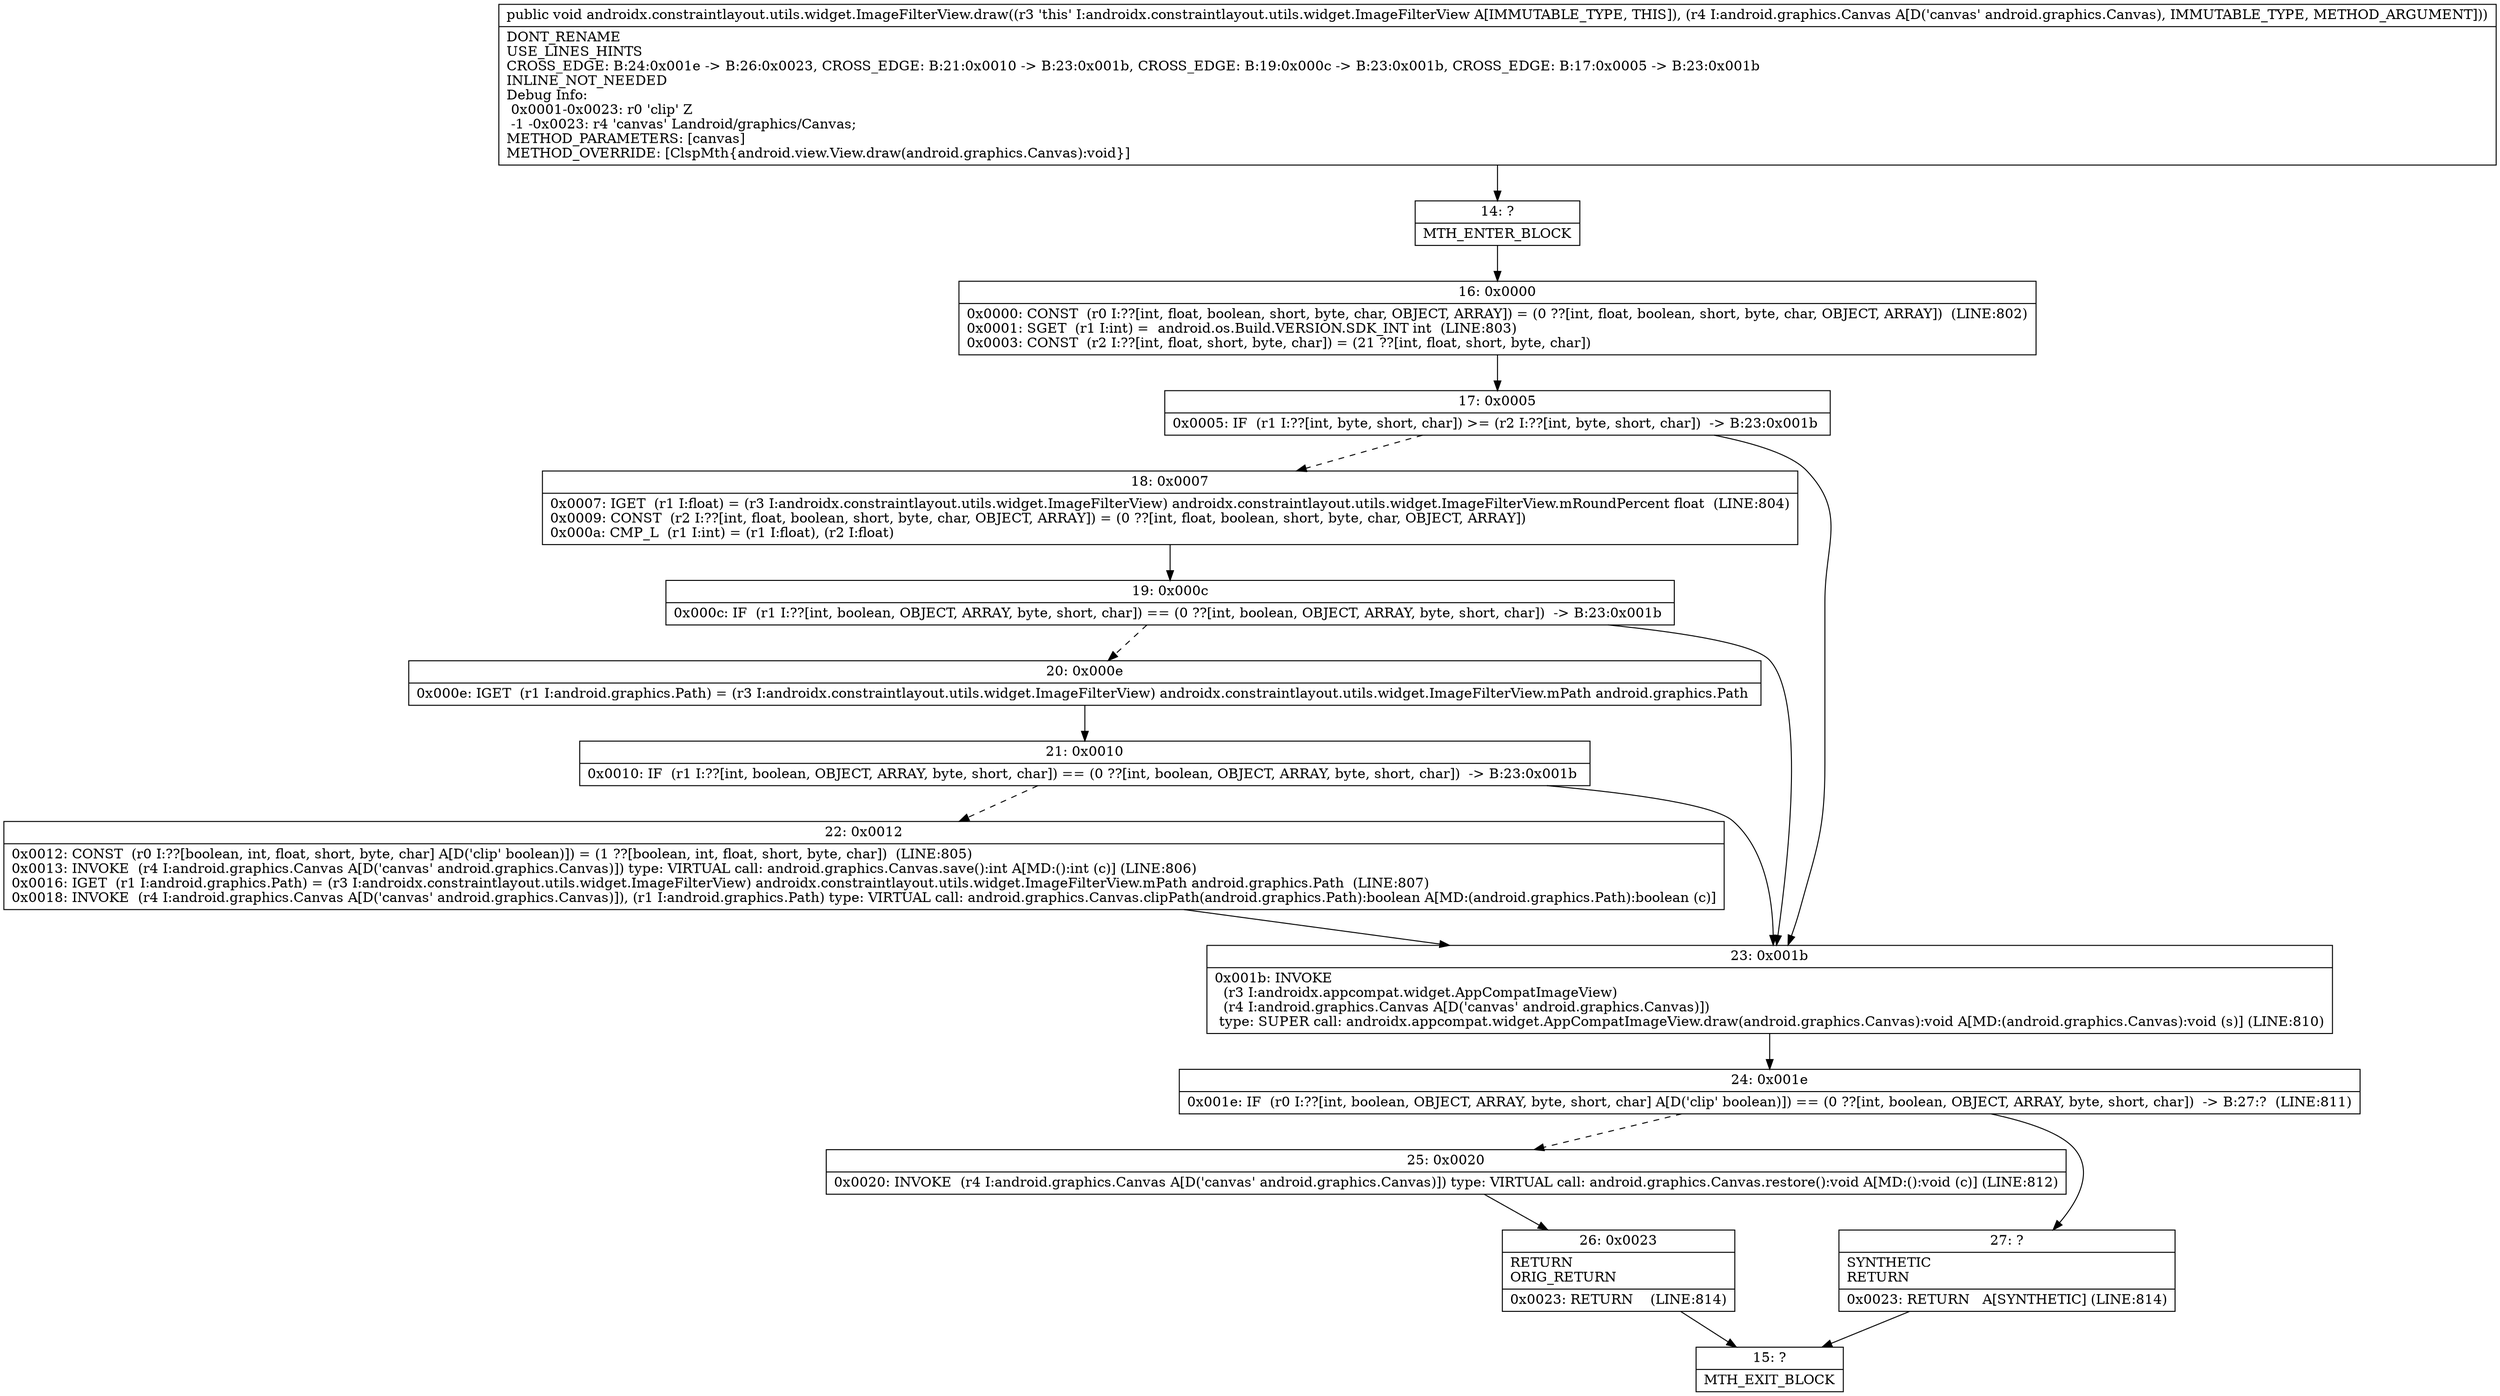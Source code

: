 digraph "CFG forandroidx.constraintlayout.utils.widget.ImageFilterView.draw(Landroid\/graphics\/Canvas;)V" {
Node_14 [shape=record,label="{14\:\ ?|MTH_ENTER_BLOCK\l}"];
Node_16 [shape=record,label="{16\:\ 0x0000|0x0000: CONST  (r0 I:??[int, float, boolean, short, byte, char, OBJECT, ARRAY]) = (0 ??[int, float, boolean, short, byte, char, OBJECT, ARRAY])  (LINE:802)\l0x0001: SGET  (r1 I:int) =  android.os.Build.VERSION.SDK_INT int  (LINE:803)\l0x0003: CONST  (r2 I:??[int, float, short, byte, char]) = (21 ??[int, float, short, byte, char]) \l}"];
Node_17 [shape=record,label="{17\:\ 0x0005|0x0005: IF  (r1 I:??[int, byte, short, char]) \>= (r2 I:??[int, byte, short, char])  \-\> B:23:0x001b \l}"];
Node_18 [shape=record,label="{18\:\ 0x0007|0x0007: IGET  (r1 I:float) = (r3 I:androidx.constraintlayout.utils.widget.ImageFilterView) androidx.constraintlayout.utils.widget.ImageFilterView.mRoundPercent float  (LINE:804)\l0x0009: CONST  (r2 I:??[int, float, boolean, short, byte, char, OBJECT, ARRAY]) = (0 ??[int, float, boolean, short, byte, char, OBJECT, ARRAY]) \l0x000a: CMP_L  (r1 I:int) = (r1 I:float), (r2 I:float) \l}"];
Node_19 [shape=record,label="{19\:\ 0x000c|0x000c: IF  (r1 I:??[int, boolean, OBJECT, ARRAY, byte, short, char]) == (0 ??[int, boolean, OBJECT, ARRAY, byte, short, char])  \-\> B:23:0x001b \l}"];
Node_20 [shape=record,label="{20\:\ 0x000e|0x000e: IGET  (r1 I:android.graphics.Path) = (r3 I:androidx.constraintlayout.utils.widget.ImageFilterView) androidx.constraintlayout.utils.widget.ImageFilterView.mPath android.graphics.Path \l}"];
Node_21 [shape=record,label="{21\:\ 0x0010|0x0010: IF  (r1 I:??[int, boolean, OBJECT, ARRAY, byte, short, char]) == (0 ??[int, boolean, OBJECT, ARRAY, byte, short, char])  \-\> B:23:0x001b \l}"];
Node_22 [shape=record,label="{22\:\ 0x0012|0x0012: CONST  (r0 I:??[boolean, int, float, short, byte, char] A[D('clip' boolean)]) = (1 ??[boolean, int, float, short, byte, char])  (LINE:805)\l0x0013: INVOKE  (r4 I:android.graphics.Canvas A[D('canvas' android.graphics.Canvas)]) type: VIRTUAL call: android.graphics.Canvas.save():int A[MD:():int (c)] (LINE:806)\l0x0016: IGET  (r1 I:android.graphics.Path) = (r3 I:androidx.constraintlayout.utils.widget.ImageFilterView) androidx.constraintlayout.utils.widget.ImageFilterView.mPath android.graphics.Path  (LINE:807)\l0x0018: INVOKE  (r4 I:android.graphics.Canvas A[D('canvas' android.graphics.Canvas)]), (r1 I:android.graphics.Path) type: VIRTUAL call: android.graphics.Canvas.clipPath(android.graphics.Path):boolean A[MD:(android.graphics.Path):boolean (c)]\l}"];
Node_23 [shape=record,label="{23\:\ 0x001b|0x001b: INVOKE  \l  (r3 I:androidx.appcompat.widget.AppCompatImageView)\l  (r4 I:android.graphics.Canvas A[D('canvas' android.graphics.Canvas)])\l type: SUPER call: androidx.appcompat.widget.AppCompatImageView.draw(android.graphics.Canvas):void A[MD:(android.graphics.Canvas):void (s)] (LINE:810)\l}"];
Node_24 [shape=record,label="{24\:\ 0x001e|0x001e: IF  (r0 I:??[int, boolean, OBJECT, ARRAY, byte, short, char] A[D('clip' boolean)]) == (0 ??[int, boolean, OBJECT, ARRAY, byte, short, char])  \-\> B:27:?  (LINE:811)\l}"];
Node_25 [shape=record,label="{25\:\ 0x0020|0x0020: INVOKE  (r4 I:android.graphics.Canvas A[D('canvas' android.graphics.Canvas)]) type: VIRTUAL call: android.graphics.Canvas.restore():void A[MD:():void (c)] (LINE:812)\l}"];
Node_26 [shape=record,label="{26\:\ 0x0023|RETURN\lORIG_RETURN\l|0x0023: RETURN    (LINE:814)\l}"];
Node_15 [shape=record,label="{15\:\ ?|MTH_EXIT_BLOCK\l}"];
Node_27 [shape=record,label="{27\:\ ?|SYNTHETIC\lRETURN\l|0x0023: RETURN   A[SYNTHETIC] (LINE:814)\l}"];
MethodNode[shape=record,label="{public void androidx.constraintlayout.utils.widget.ImageFilterView.draw((r3 'this' I:androidx.constraintlayout.utils.widget.ImageFilterView A[IMMUTABLE_TYPE, THIS]), (r4 I:android.graphics.Canvas A[D('canvas' android.graphics.Canvas), IMMUTABLE_TYPE, METHOD_ARGUMENT]))  | DONT_RENAME\lUSE_LINES_HINTS\lCROSS_EDGE: B:24:0x001e \-\> B:26:0x0023, CROSS_EDGE: B:21:0x0010 \-\> B:23:0x001b, CROSS_EDGE: B:19:0x000c \-\> B:23:0x001b, CROSS_EDGE: B:17:0x0005 \-\> B:23:0x001b\lINLINE_NOT_NEEDED\lDebug Info:\l  0x0001\-0x0023: r0 'clip' Z\l  \-1 \-0x0023: r4 'canvas' Landroid\/graphics\/Canvas;\lMETHOD_PARAMETERS: [canvas]\lMETHOD_OVERRIDE: [ClspMth\{android.view.View.draw(android.graphics.Canvas):void\}]\l}"];
MethodNode -> Node_14;Node_14 -> Node_16;
Node_16 -> Node_17;
Node_17 -> Node_18[style=dashed];
Node_17 -> Node_23;
Node_18 -> Node_19;
Node_19 -> Node_20[style=dashed];
Node_19 -> Node_23;
Node_20 -> Node_21;
Node_21 -> Node_22[style=dashed];
Node_21 -> Node_23;
Node_22 -> Node_23;
Node_23 -> Node_24;
Node_24 -> Node_25[style=dashed];
Node_24 -> Node_27;
Node_25 -> Node_26;
Node_26 -> Node_15;
Node_27 -> Node_15;
}

